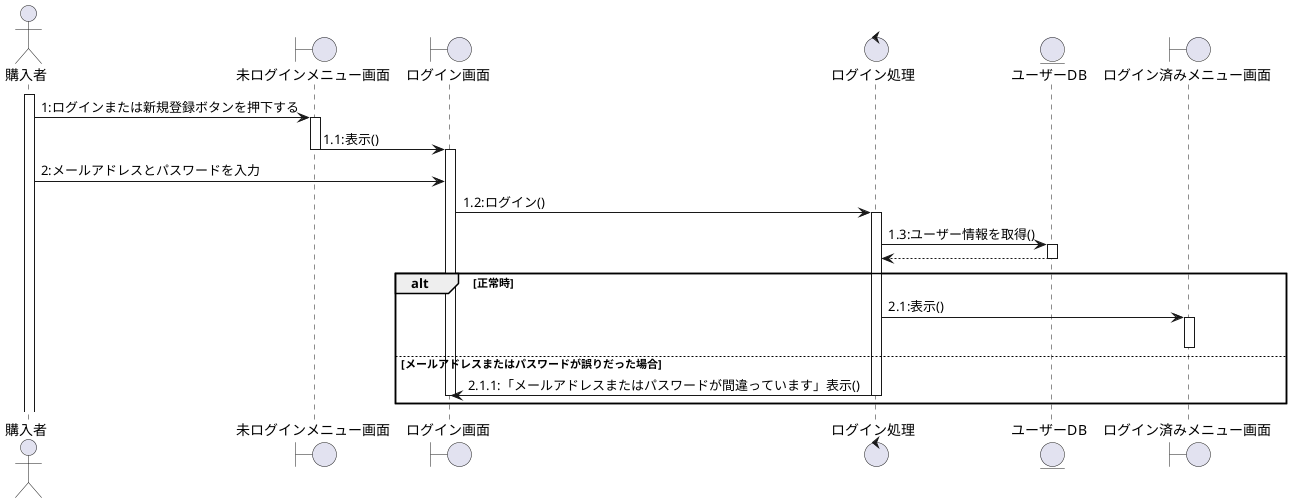 @startuml

actor 購入者
boundary 未ログインメニュー画面
boundary ログイン画面
control ログイン処理
entity ユーザーDB
boundary ログイン済みメニュー画面

activate 購入者
購入者 -> 未ログインメニュー画面:1:ログインまたは新規登録ボタンを押下する
activate 未ログインメニュー画面
未ログインメニュー画面 -> ログイン画面:1.1:表示()
deactivate 未ログインメニュー画面
activate ログイン画面
購入者 -> ログイン画面:2:メールアドレスとパスワードを入力
ログイン画面 -> ログイン処理:1.2:ログイン()
activate ログイン処理
ログイン処理 -> ユーザーDB:1.3:ユーザー情報を取得()
activate ユーザーDB
ユーザーDB --> ログイン処理:
deactivate ユーザーDB
alt 正常時
    ログイン処理 -> ログイン済みメニュー画面:2.1:表示()
    activate ログイン済みメニュー画面
    deactivate ログイン済みメニュー画面
else メールアドレスまたはパスワードが誤りだった場合
    ログイン処理 -> ログイン画面:2.1.1:「メールアドレスまたはパスワードが間違っています」表示()
    deactivate ログイン処理
    deactivate ログイン画面
end
@enduml